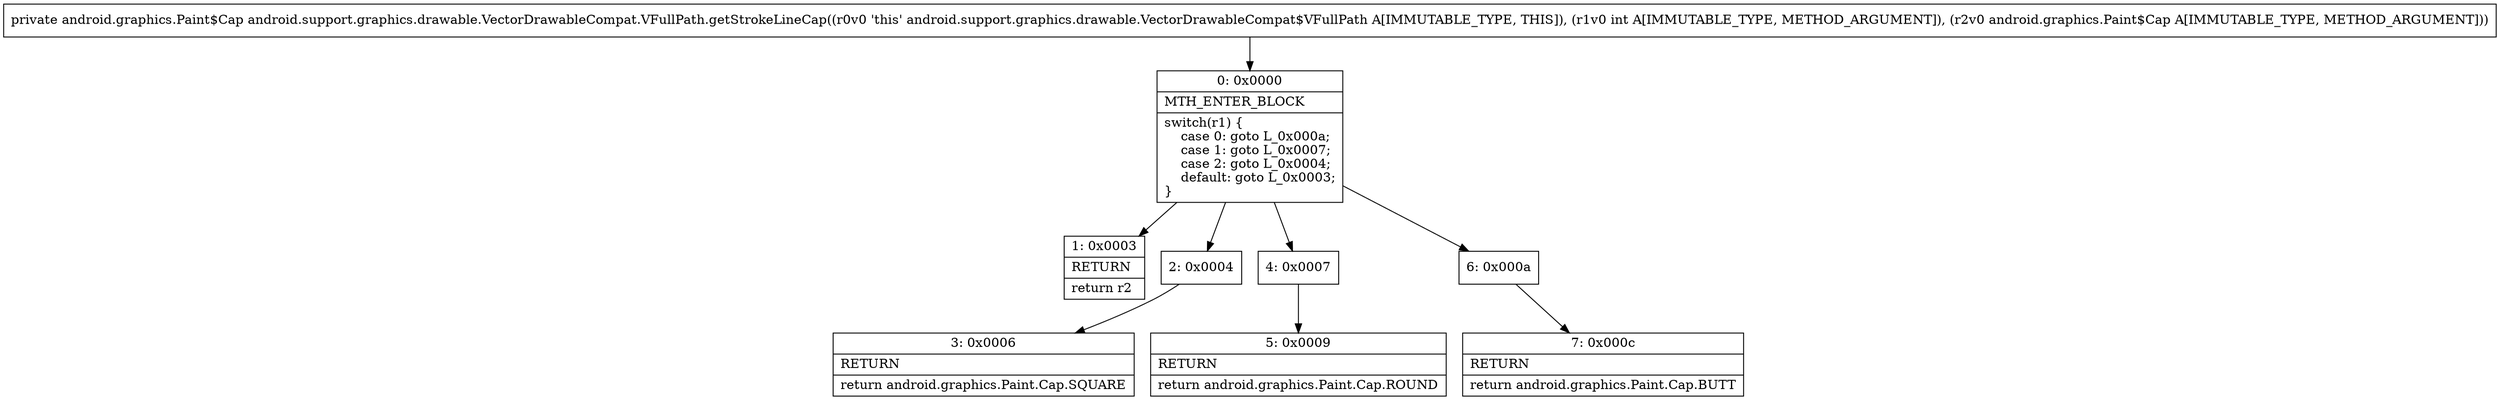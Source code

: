 digraph "CFG forandroid.support.graphics.drawable.VectorDrawableCompat.VFullPath.getStrokeLineCap(ILandroid\/graphics\/Paint$Cap;)Landroid\/graphics\/Paint$Cap;" {
Node_0 [shape=record,label="{0\:\ 0x0000|MTH_ENTER_BLOCK\l|switch(r1) \{\l    case 0: goto L_0x000a;\l    case 1: goto L_0x0007;\l    case 2: goto L_0x0004;\l    default: goto L_0x0003;\l\}\l}"];
Node_1 [shape=record,label="{1\:\ 0x0003|RETURN\l|return r2\l}"];
Node_2 [shape=record,label="{2\:\ 0x0004}"];
Node_3 [shape=record,label="{3\:\ 0x0006|RETURN\l|return android.graphics.Paint.Cap.SQUARE\l}"];
Node_4 [shape=record,label="{4\:\ 0x0007}"];
Node_5 [shape=record,label="{5\:\ 0x0009|RETURN\l|return android.graphics.Paint.Cap.ROUND\l}"];
Node_6 [shape=record,label="{6\:\ 0x000a}"];
Node_7 [shape=record,label="{7\:\ 0x000c|RETURN\l|return android.graphics.Paint.Cap.BUTT\l}"];
MethodNode[shape=record,label="{private android.graphics.Paint$Cap android.support.graphics.drawable.VectorDrawableCompat.VFullPath.getStrokeLineCap((r0v0 'this' android.support.graphics.drawable.VectorDrawableCompat$VFullPath A[IMMUTABLE_TYPE, THIS]), (r1v0 int A[IMMUTABLE_TYPE, METHOD_ARGUMENT]), (r2v0 android.graphics.Paint$Cap A[IMMUTABLE_TYPE, METHOD_ARGUMENT])) }"];
MethodNode -> Node_0;
Node_0 -> Node_1;
Node_0 -> Node_2;
Node_0 -> Node_4;
Node_0 -> Node_6;
Node_2 -> Node_3;
Node_4 -> Node_5;
Node_6 -> Node_7;
}

